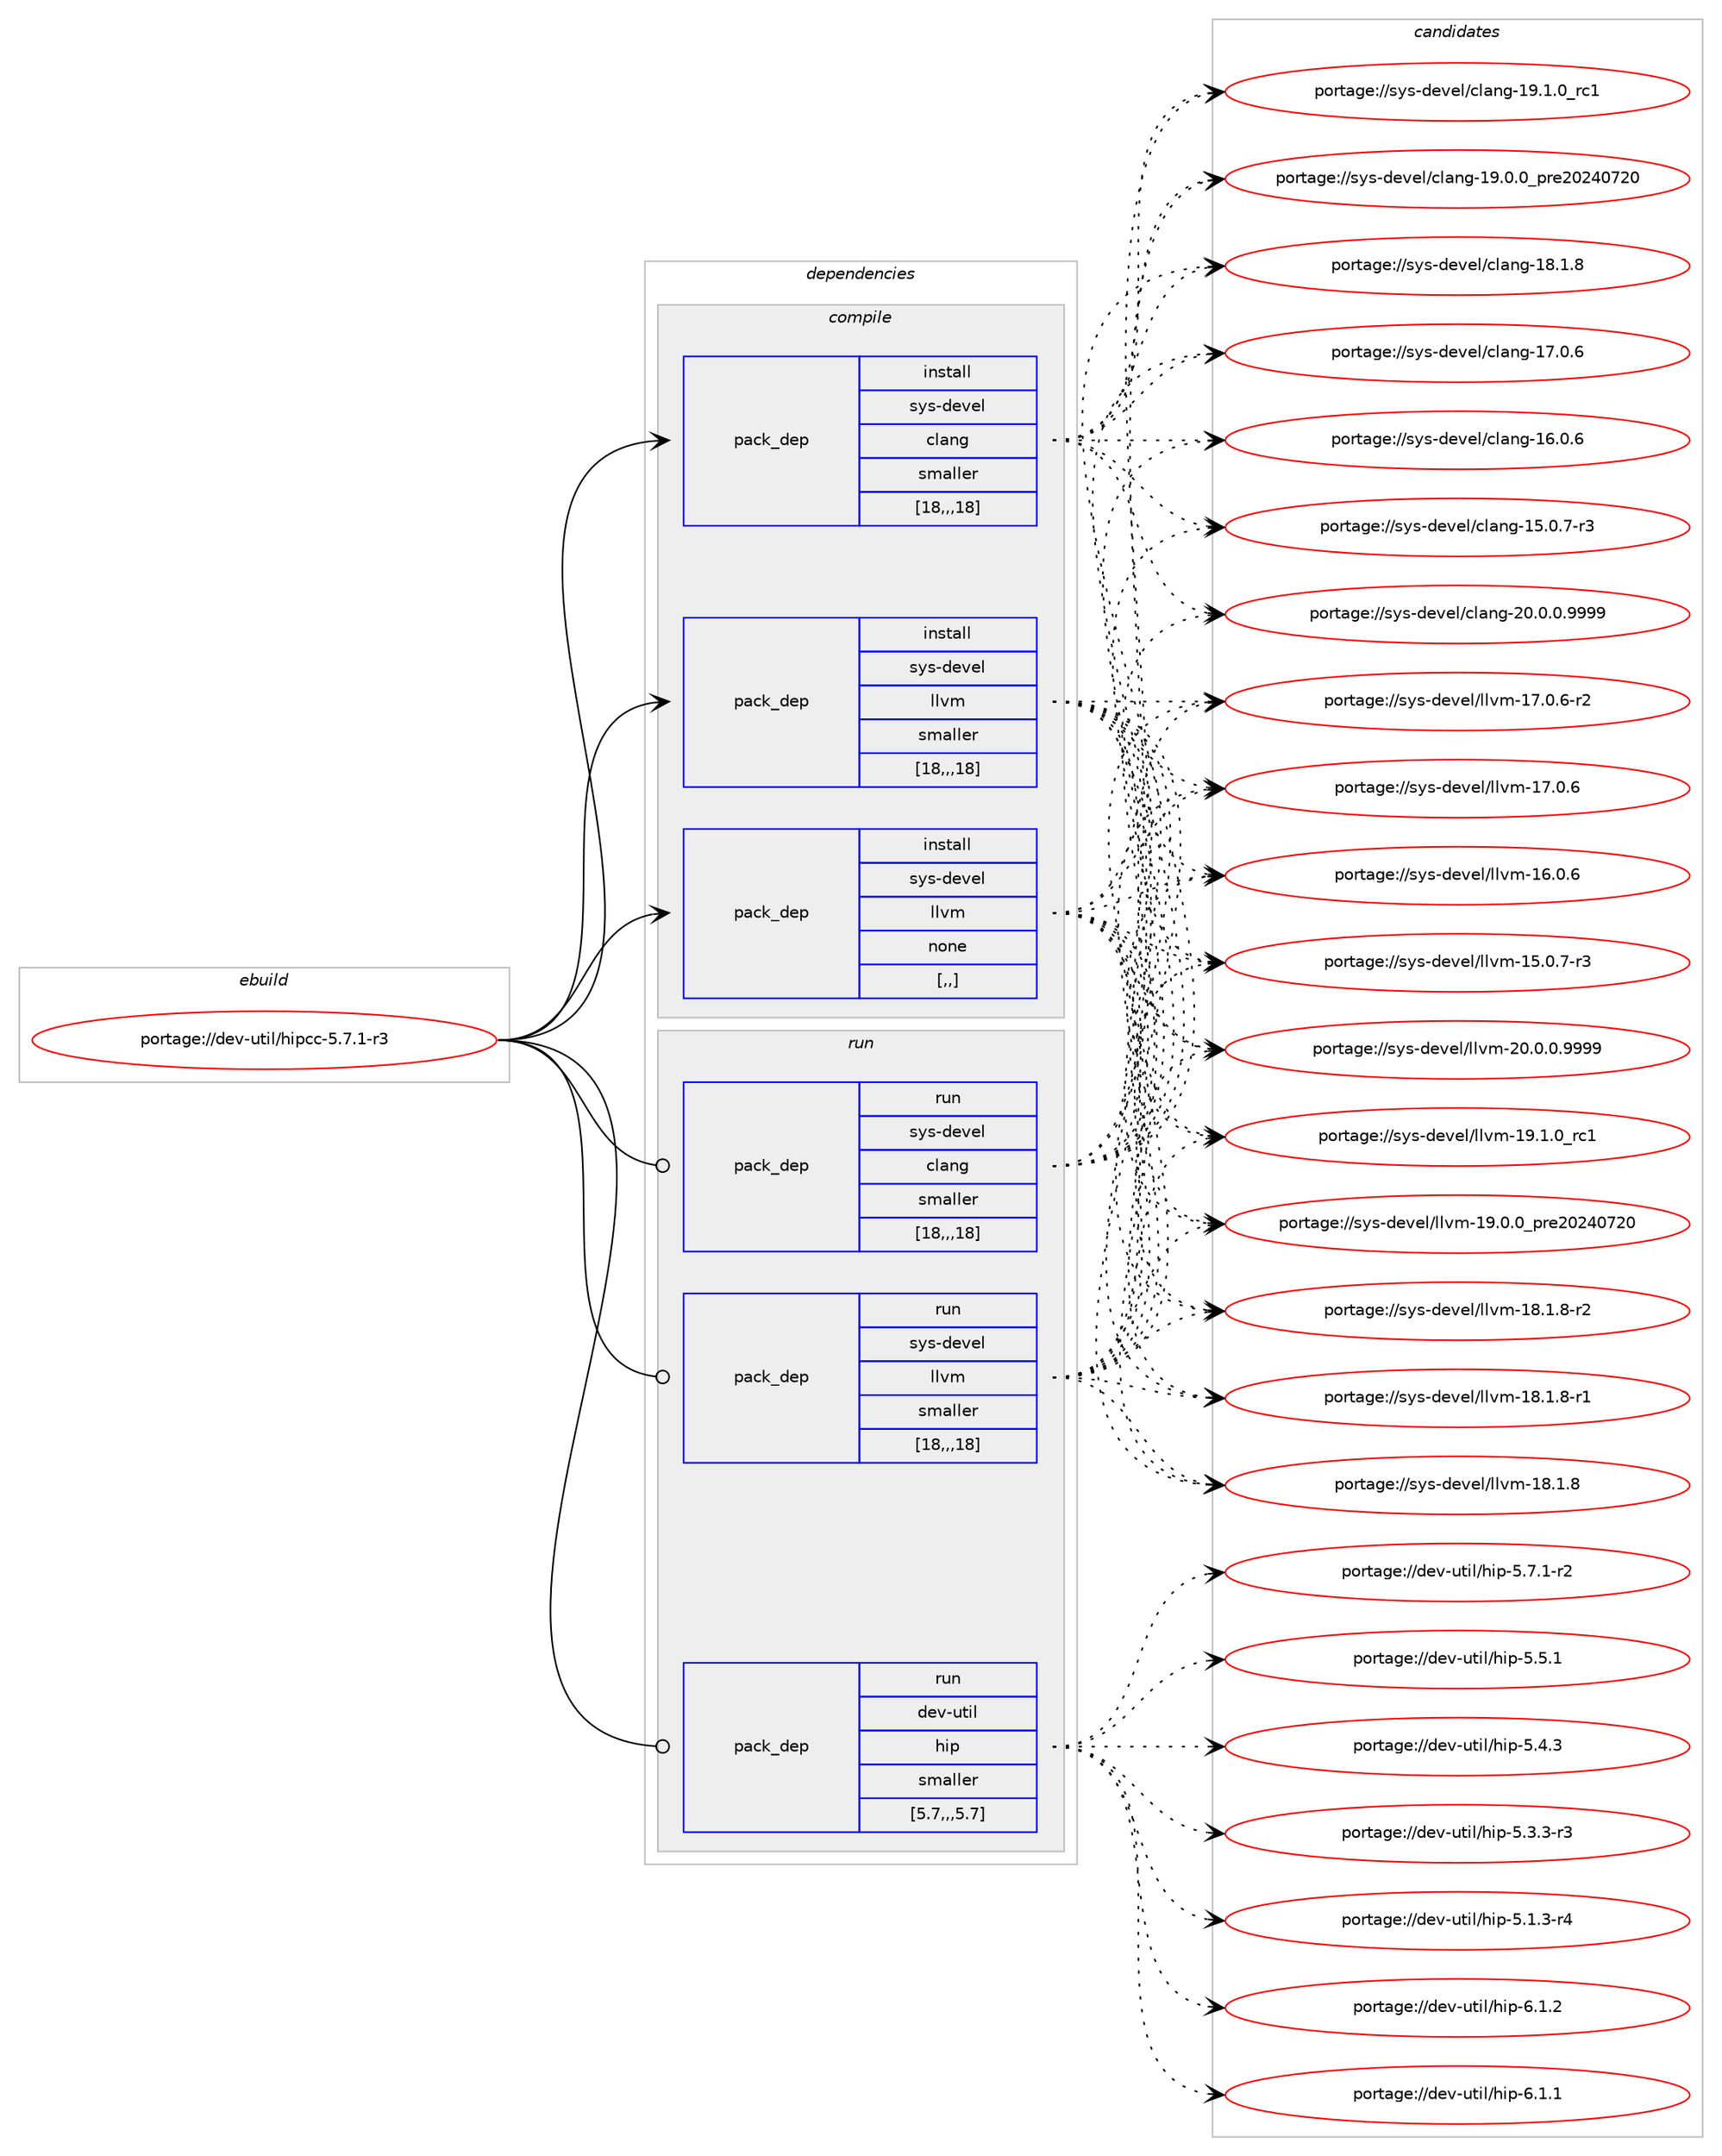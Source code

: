 digraph prolog {

# *************
# Graph options
# *************

newrank=true;
concentrate=true;
compound=true;
graph [rankdir=LR,fontname=Helvetica,fontsize=10,ranksep=1.5];#, ranksep=2.5, nodesep=0.2];
edge  [arrowhead=vee];
node  [fontname=Helvetica,fontsize=10];

# **********
# The ebuild
# **********

subgraph cluster_leftcol {
color=gray;
label=<<i>ebuild</i>>;
id [label="portage://dev-util/hipcc-5.7.1-r3", color=red, width=4, href="../dev-util/hipcc-5.7.1-r3.svg"];
}

# ****************
# The dependencies
# ****************

subgraph cluster_midcol {
color=gray;
label=<<i>dependencies</i>>;
subgraph cluster_compile {
fillcolor="#eeeeee";
style=filled;
label=<<i>compile</i>>;
subgraph pack153151 {
dependency215242 [label=<<TABLE BORDER="0" CELLBORDER="1" CELLSPACING="0" CELLPADDING="4" WIDTH="220"><TR><TD ROWSPAN="6" CELLPADDING="30">pack_dep</TD></TR><TR><TD WIDTH="110">install</TD></TR><TR><TD>sys-devel</TD></TR><TR><TD>clang</TD></TR><TR><TD>smaller</TD></TR><TR><TD>[18,,,18]</TD></TR></TABLE>>, shape=none, color=blue];
}
id:e -> dependency215242:w [weight=20,style="solid",arrowhead="vee"];
subgraph pack153152 {
dependency215243 [label=<<TABLE BORDER="0" CELLBORDER="1" CELLSPACING="0" CELLPADDING="4" WIDTH="220"><TR><TD ROWSPAN="6" CELLPADDING="30">pack_dep</TD></TR><TR><TD WIDTH="110">install</TD></TR><TR><TD>sys-devel</TD></TR><TR><TD>llvm</TD></TR><TR><TD>smaller</TD></TR><TR><TD>[18,,,18]</TD></TR></TABLE>>, shape=none, color=blue];
}
id:e -> dependency215243:w [weight=20,style="solid",arrowhead="vee"];
subgraph pack153153 {
dependency215244 [label=<<TABLE BORDER="0" CELLBORDER="1" CELLSPACING="0" CELLPADDING="4" WIDTH="220"><TR><TD ROWSPAN="6" CELLPADDING="30">pack_dep</TD></TR><TR><TD WIDTH="110">install</TD></TR><TR><TD>sys-devel</TD></TR><TR><TD>llvm</TD></TR><TR><TD>none</TD></TR><TR><TD>[,,]</TD></TR></TABLE>>, shape=none, color=blue];
}
id:e -> dependency215244:w [weight=20,style="solid",arrowhead="vee"];
}
subgraph cluster_compileandrun {
fillcolor="#eeeeee";
style=filled;
label=<<i>compile and run</i>>;
}
subgraph cluster_run {
fillcolor="#eeeeee";
style=filled;
label=<<i>run</i>>;
subgraph pack153154 {
dependency215245 [label=<<TABLE BORDER="0" CELLBORDER="1" CELLSPACING="0" CELLPADDING="4" WIDTH="220"><TR><TD ROWSPAN="6" CELLPADDING="30">pack_dep</TD></TR><TR><TD WIDTH="110">run</TD></TR><TR><TD>sys-devel</TD></TR><TR><TD>clang</TD></TR><TR><TD>smaller</TD></TR><TR><TD>[18,,,18]</TD></TR></TABLE>>, shape=none, color=blue];
}
id:e -> dependency215245:w [weight=20,style="solid",arrowhead="odot"];
subgraph pack153155 {
dependency215246 [label=<<TABLE BORDER="0" CELLBORDER="1" CELLSPACING="0" CELLPADDING="4" WIDTH="220"><TR><TD ROWSPAN="6" CELLPADDING="30">pack_dep</TD></TR><TR><TD WIDTH="110">run</TD></TR><TR><TD>sys-devel</TD></TR><TR><TD>llvm</TD></TR><TR><TD>smaller</TD></TR><TR><TD>[18,,,18]</TD></TR></TABLE>>, shape=none, color=blue];
}
id:e -> dependency215246:w [weight=20,style="solid",arrowhead="odot"];
subgraph pack153156 {
dependency215247 [label=<<TABLE BORDER="0" CELLBORDER="1" CELLSPACING="0" CELLPADDING="4" WIDTH="220"><TR><TD ROWSPAN="6" CELLPADDING="30">pack_dep</TD></TR><TR><TD WIDTH="110">run</TD></TR><TR><TD>dev-util</TD></TR><TR><TD>hip</TD></TR><TR><TD>smaller</TD></TR><TR><TD>[5.7,,,5.7]</TD></TR></TABLE>>, shape=none, color=blue];
}
id:e -> dependency215247:w [weight=20,style="solid",arrowhead="odot"];
}
}

# **************
# The candidates
# **************

subgraph cluster_choices {
rank=same;
color=gray;
label=<<i>candidates</i>>;

subgraph choice153151 {
color=black;
nodesep=1;
choice11512111545100101118101108479910897110103455048464846484657575757 [label="portage://sys-devel/clang-20.0.0.9999", color=red, width=4,href="../sys-devel/clang-20.0.0.9999.svg"];
choice1151211154510010111810110847991089711010345495746494648951149949 [label="portage://sys-devel/clang-19.1.0_rc1", color=red, width=4,href="../sys-devel/clang-19.1.0_rc1.svg"];
choice1151211154510010111810110847991089711010345495746484648951121141015048505248555048 [label="portage://sys-devel/clang-19.0.0_pre20240720", color=red, width=4,href="../sys-devel/clang-19.0.0_pre20240720.svg"];
choice1151211154510010111810110847991089711010345495646494656 [label="portage://sys-devel/clang-18.1.8", color=red, width=4,href="../sys-devel/clang-18.1.8.svg"];
choice1151211154510010111810110847991089711010345495546484654 [label="portage://sys-devel/clang-17.0.6", color=red, width=4,href="../sys-devel/clang-17.0.6.svg"];
choice1151211154510010111810110847991089711010345495446484654 [label="portage://sys-devel/clang-16.0.6", color=red, width=4,href="../sys-devel/clang-16.0.6.svg"];
choice11512111545100101118101108479910897110103454953464846554511451 [label="portage://sys-devel/clang-15.0.7-r3", color=red, width=4,href="../sys-devel/clang-15.0.7-r3.svg"];
dependency215242:e -> choice11512111545100101118101108479910897110103455048464846484657575757:w [style=dotted,weight="100"];
dependency215242:e -> choice1151211154510010111810110847991089711010345495746494648951149949:w [style=dotted,weight="100"];
dependency215242:e -> choice1151211154510010111810110847991089711010345495746484648951121141015048505248555048:w [style=dotted,weight="100"];
dependency215242:e -> choice1151211154510010111810110847991089711010345495646494656:w [style=dotted,weight="100"];
dependency215242:e -> choice1151211154510010111810110847991089711010345495546484654:w [style=dotted,weight="100"];
dependency215242:e -> choice1151211154510010111810110847991089711010345495446484654:w [style=dotted,weight="100"];
dependency215242:e -> choice11512111545100101118101108479910897110103454953464846554511451:w [style=dotted,weight="100"];
}
subgraph choice153152 {
color=black;
nodesep=1;
choice1151211154510010111810110847108108118109455048464846484657575757 [label="portage://sys-devel/llvm-20.0.0.9999", color=red, width=4,href="../sys-devel/llvm-20.0.0.9999.svg"];
choice115121115451001011181011084710810811810945495746494648951149949 [label="portage://sys-devel/llvm-19.1.0_rc1", color=red, width=4,href="../sys-devel/llvm-19.1.0_rc1.svg"];
choice115121115451001011181011084710810811810945495746484648951121141015048505248555048 [label="portage://sys-devel/llvm-19.0.0_pre20240720", color=red, width=4,href="../sys-devel/llvm-19.0.0_pre20240720.svg"];
choice1151211154510010111810110847108108118109454956464946564511450 [label="portage://sys-devel/llvm-18.1.8-r2", color=red, width=4,href="../sys-devel/llvm-18.1.8-r2.svg"];
choice1151211154510010111810110847108108118109454956464946564511449 [label="portage://sys-devel/llvm-18.1.8-r1", color=red, width=4,href="../sys-devel/llvm-18.1.8-r1.svg"];
choice115121115451001011181011084710810811810945495646494656 [label="portage://sys-devel/llvm-18.1.8", color=red, width=4,href="../sys-devel/llvm-18.1.8.svg"];
choice1151211154510010111810110847108108118109454955464846544511450 [label="portage://sys-devel/llvm-17.0.6-r2", color=red, width=4,href="../sys-devel/llvm-17.0.6-r2.svg"];
choice115121115451001011181011084710810811810945495546484654 [label="portage://sys-devel/llvm-17.0.6", color=red, width=4,href="../sys-devel/llvm-17.0.6.svg"];
choice115121115451001011181011084710810811810945495446484654 [label="portage://sys-devel/llvm-16.0.6", color=red, width=4,href="../sys-devel/llvm-16.0.6.svg"];
choice1151211154510010111810110847108108118109454953464846554511451 [label="portage://sys-devel/llvm-15.0.7-r3", color=red, width=4,href="../sys-devel/llvm-15.0.7-r3.svg"];
dependency215243:e -> choice1151211154510010111810110847108108118109455048464846484657575757:w [style=dotted,weight="100"];
dependency215243:e -> choice115121115451001011181011084710810811810945495746494648951149949:w [style=dotted,weight="100"];
dependency215243:e -> choice115121115451001011181011084710810811810945495746484648951121141015048505248555048:w [style=dotted,weight="100"];
dependency215243:e -> choice1151211154510010111810110847108108118109454956464946564511450:w [style=dotted,weight="100"];
dependency215243:e -> choice1151211154510010111810110847108108118109454956464946564511449:w [style=dotted,weight="100"];
dependency215243:e -> choice115121115451001011181011084710810811810945495646494656:w [style=dotted,weight="100"];
dependency215243:e -> choice1151211154510010111810110847108108118109454955464846544511450:w [style=dotted,weight="100"];
dependency215243:e -> choice115121115451001011181011084710810811810945495546484654:w [style=dotted,weight="100"];
dependency215243:e -> choice115121115451001011181011084710810811810945495446484654:w [style=dotted,weight="100"];
dependency215243:e -> choice1151211154510010111810110847108108118109454953464846554511451:w [style=dotted,weight="100"];
}
subgraph choice153153 {
color=black;
nodesep=1;
choice1151211154510010111810110847108108118109455048464846484657575757 [label="portage://sys-devel/llvm-20.0.0.9999", color=red, width=4,href="../sys-devel/llvm-20.0.0.9999.svg"];
choice115121115451001011181011084710810811810945495746494648951149949 [label="portage://sys-devel/llvm-19.1.0_rc1", color=red, width=4,href="../sys-devel/llvm-19.1.0_rc1.svg"];
choice115121115451001011181011084710810811810945495746484648951121141015048505248555048 [label="portage://sys-devel/llvm-19.0.0_pre20240720", color=red, width=4,href="../sys-devel/llvm-19.0.0_pre20240720.svg"];
choice1151211154510010111810110847108108118109454956464946564511450 [label="portage://sys-devel/llvm-18.1.8-r2", color=red, width=4,href="../sys-devel/llvm-18.1.8-r2.svg"];
choice1151211154510010111810110847108108118109454956464946564511449 [label="portage://sys-devel/llvm-18.1.8-r1", color=red, width=4,href="../sys-devel/llvm-18.1.8-r1.svg"];
choice115121115451001011181011084710810811810945495646494656 [label="portage://sys-devel/llvm-18.1.8", color=red, width=4,href="../sys-devel/llvm-18.1.8.svg"];
choice1151211154510010111810110847108108118109454955464846544511450 [label="portage://sys-devel/llvm-17.0.6-r2", color=red, width=4,href="../sys-devel/llvm-17.0.6-r2.svg"];
choice115121115451001011181011084710810811810945495546484654 [label="portage://sys-devel/llvm-17.0.6", color=red, width=4,href="../sys-devel/llvm-17.0.6.svg"];
choice115121115451001011181011084710810811810945495446484654 [label="portage://sys-devel/llvm-16.0.6", color=red, width=4,href="../sys-devel/llvm-16.0.6.svg"];
choice1151211154510010111810110847108108118109454953464846554511451 [label="portage://sys-devel/llvm-15.0.7-r3", color=red, width=4,href="../sys-devel/llvm-15.0.7-r3.svg"];
dependency215244:e -> choice1151211154510010111810110847108108118109455048464846484657575757:w [style=dotted,weight="100"];
dependency215244:e -> choice115121115451001011181011084710810811810945495746494648951149949:w [style=dotted,weight="100"];
dependency215244:e -> choice115121115451001011181011084710810811810945495746484648951121141015048505248555048:w [style=dotted,weight="100"];
dependency215244:e -> choice1151211154510010111810110847108108118109454956464946564511450:w [style=dotted,weight="100"];
dependency215244:e -> choice1151211154510010111810110847108108118109454956464946564511449:w [style=dotted,weight="100"];
dependency215244:e -> choice115121115451001011181011084710810811810945495646494656:w [style=dotted,weight="100"];
dependency215244:e -> choice1151211154510010111810110847108108118109454955464846544511450:w [style=dotted,weight="100"];
dependency215244:e -> choice115121115451001011181011084710810811810945495546484654:w [style=dotted,weight="100"];
dependency215244:e -> choice115121115451001011181011084710810811810945495446484654:w [style=dotted,weight="100"];
dependency215244:e -> choice1151211154510010111810110847108108118109454953464846554511451:w [style=dotted,weight="100"];
}
subgraph choice153154 {
color=black;
nodesep=1;
choice11512111545100101118101108479910897110103455048464846484657575757 [label="portage://sys-devel/clang-20.0.0.9999", color=red, width=4,href="../sys-devel/clang-20.0.0.9999.svg"];
choice1151211154510010111810110847991089711010345495746494648951149949 [label="portage://sys-devel/clang-19.1.0_rc1", color=red, width=4,href="../sys-devel/clang-19.1.0_rc1.svg"];
choice1151211154510010111810110847991089711010345495746484648951121141015048505248555048 [label="portage://sys-devel/clang-19.0.0_pre20240720", color=red, width=4,href="../sys-devel/clang-19.0.0_pre20240720.svg"];
choice1151211154510010111810110847991089711010345495646494656 [label="portage://sys-devel/clang-18.1.8", color=red, width=4,href="../sys-devel/clang-18.1.8.svg"];
choice1151211154510010111810110847991089711010345495546484654 [label="portage://sys-devel/clang-17.0.6", color=red, width=4,href="../sys-devel/clang-17.0.6.svg"];
choice1151211154510010111810110847991089711010345495446484654 [label="portage://sys-devel/clang-16.0.6", color=red, width=4,href="../sys-devel/clang-16.0.6.svg"];
choice11512111545100101118101108479910897110103454953464846554511451 [label="portage://sys-devel/clang-15.0.7-r3", color=red, width=4,href="../sys-devel/clang-15.0.7-r3.svg"];
dependency215245:e -> choice11512111545100101118101108479910897110103455048464846484657575757:w [style=dotted,weight="100"];
dependency215245:e -> choice1151211154510010111810110847991089711010345495746494648951149949:w [style=dotted,weight="100"];
dependency215245:e -> choice1151211154510010111810110847991089711010345495746484648951121141015048505248555048:w [style=dotted,weight="100"];
dependency215245:e -> choice1151211154510010111810110847991089711010345495646494656:w [style=dotted,weight="100"];
dependency215245:e -> choice1151211154510010111810110847991089711010345495546484654:w [style=dotted,weight="100"];
dependency215245:e -> choice1151211154510010111810110847991089711010345495446484654:w [style=dotted,weight="100"];
dependency215245:e -> choice11512111545100101118101108479910897110103454953464846554511451:w [style=dotted,weight="100"];
}
subgraph choice153155 {
color=black;
nodesep=1;
choice1151211154510010111810110847108108118109455048464846484657575757 [label="portage://sys-devel/llvm-20.0.0.9999", color=red, width=4,href="../sys-devel/llvm-20.0.0.9999.svg"];
choice115121115451001011181011084710810811810945495746494648951149949 [label="portage://sys-devel/llvm-19.1.0_rc1", color=red, width=4,href="../sys-devel/llvm-19.1.0_rc1.svg"];
choice115121115451001011181011084710810811810945495746484648951121141015048505248555048 [label="portage://sys-devel/llvm-19.0.0_pre20240720", color=red, width=4,href="../sys-devel/llvm-19.0.0_pre20240720.svg"];
choice1151211154510010111810110847108108118109454956464946564511450 [label="portage://sys-devel/llvm-18.1.8-r2", color=red, width=4,href="../sys-devel/llvm-18.1.8-r2.svg"];
choice1151211154510010111810110847108108118109454956464946564511449 [label="portage://sys-devel/llvm-18.1.8-r1", color=red, width=4,href="../sys-devel/llvm-18.1.8-r1.svg"];
choice115121115451001011181011084710810811810945495646494656 [label="portage://sys-devel/llvm-18.1.8", color=red, width=4,href="../sys-devel/llvm-18.1.8.svg"];
choice1151211154510010111810110847108108118109454955464846544511450 [label="portage://sys-devel/llvm-17.0.6-r2", color=red, width=4,href="../sys-devel/llvm-17.0.6-r2.svg"];
choice115121115451001011181011084710810811810945495546484654 [label="portage://sys-devel/llvm-17.0.6", color=red, width=4,href="../sys-devel/llvm-17.0.6.svg"];
choice115121115451001011181011084710810811810945495446484654 [label="portage://sys-devel/llvm-16.0.6", color=red, width=4,href="../sys-devel/llvm-16.0.6.svg"];
choice1151211154510010111810110847108108118109454953464846554511451 [label="portage://sys-devel/llvm-15.0.7-r3", color=red, width=4,href="../sys-devel/llvm-15.0.7-r3.svg"];
dependency215246:e -> choice1151211154510010111810110847108108118109455048464846484657575757:w [style=dotted,weight="100"];
dependency215246:e -> choice115121115451001011181011084710810811810945495746494648951149949:w [style=dotted,weight="100"];
dependency215246:e -> choice115121115451001011181011084710810811810945495746484648951121141015048505248555048:w [style=dotted,weight="100"];
dependency215246:e -> choice1151211154510010111810110847108108118109454956464946564511450:w [style=dotted,weight="100"];
dependency215246:e -> choice1151211154510010111810110847108108118109454956464946564511449:w [style=dotted,weight="100"];
dependency215246:e -> choice115121115451001011181011084710810811810945495646494656:w [style=dotted,weight="100"];
dependency215246:e -> choice1151211154510010111810110847108108118109454955464846544511450:w [style=dotted,weight="100"];
dependency215246:e -> choice115121115451001011181011084710810811810945495546484654:w [style=dotted,weight="100"];
dependency215246:e -> choice115121115451001011181011084710810811810945495446484654:w [style=dotted,weight="100"];
dependency215246:e -> choice1151211154510010111810110847108108118109454953464846554511451:w [style=dotted,weight="100"];
}
subgraph choice153156 {
color=black;
nodesep=1;
choice1001011184511711610510847104105112455446494650 [label="portage://dev-util/hip-6.1.2", color=red, width=4,href="../dev-util/hip-6.1.2.svg"];
choice1001011184511711610510847104105112455446494649 [label="portage://dev-util/hip-6.1.1", color=red, width=4,href="../dev-util/hip-6.1.1.svg"];
choice10010111845117116105108471041051124553465546494511450 [label="portage://dev-util/hip-5.7.1-r2", color=red, width=4,href="../dev-util/hip-5.7.1-r2.svg"];
choice1001011184511711610510847104105112455346534649 [label="portage://dev-util/hip-5.5.1", color=red, width=4,href="../dev-util/hip-5.5.1.svg"];
choice1001011184511711610510847104105112455346524651 [label="portage://dev-util/hip-5.4.3", color=red, width=4,href="../dev-util/hip-5.4.3.svg"];
choice10010111845117116105108471041051124553465146514511451 [label="portage://dev-util/hip-5.3.3-r3", color=red, width=4,href="../dev-util/hip-5.3.3-r3.svg"];
choice10010111845117116105108471041051124553464946514511452 [label="portage://dev-util/hip-5.1.3-r4", color=red, width=4,href="../dev-util/hip-5.1.3-r4.svg"];
dependency215247:e -> choice1001011184511711610510847104105112455446494650:w [style=dotted,weight="100"];
dependency215247:e -> choice1001011184511711610510847104105112455446494649:w [style=dotted,weight="100"];
dependency215247:e -> choice10010111845117116105108471041051124553465546494511450:w [style=dotted,weight="100"];
dependency215247:e -> choice1001011184511711610510847104105112455346534649:w [style=dotted,weight="100"];
dependency215247:e -> choice1001011184511711610510847104105112455346524651:w [style=dotted,weight="100"];
dependency215247:e -> choice10010111845117116105108471041051124553465146514511451:w [style=dotted,weight="100"];
dependency215247:e -> choice10010111845117116105108471041051124553464946514511452:w [style=dotted,weight="100"];
}
}

}

